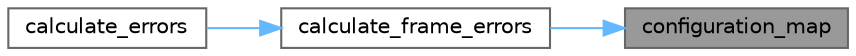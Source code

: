 digraph "configuration_map"
{
 // LATEX_PDF_SIZE
  bgcolor="transparent";
  edge [fontname=Helvetica,fontsize=10,labelfontname=Helvetica,labelfontsize=10];
  node [fontname=Helvetica,fontsize=10,shape=box,height=0.2,width=0.4];
  rankdir="RL";
  Node1 [id="Node000001",label="configuration_map",height=0.2,width=0.4,color="gray40", fillcolor="grey60", style="filled", fontcolor="black",tooltip=" "];
  Node1 -> Node2 [id="edge1_Node000001_Node000002",dir="back",color="steelblue1",style="solid",tooltip=" "];
  Node2 [id="Node000002",label="calculate_frame_errors",height=0.2,width=0.4,color="grey40", fillcolor="white", style="filled",URL="$a00154.html#afb84b7efc3d1670971c3a96f2289ac5a",tooltip=" "];
  Node2 -> Node3 [id="edge2_Node000002_Node000003",dir="back",color="steelblue1",style="solid",tooltip=" "];
  Node3 [id="Node000003",label="calculate_errors",height=0.2,width=0.4,color="grey40", fillcolor="white", style="filled",URL="$a00154.html#a2cc5036fce7e6fbf3fb8e999bcf5ae25",tooltip=" "];
}
